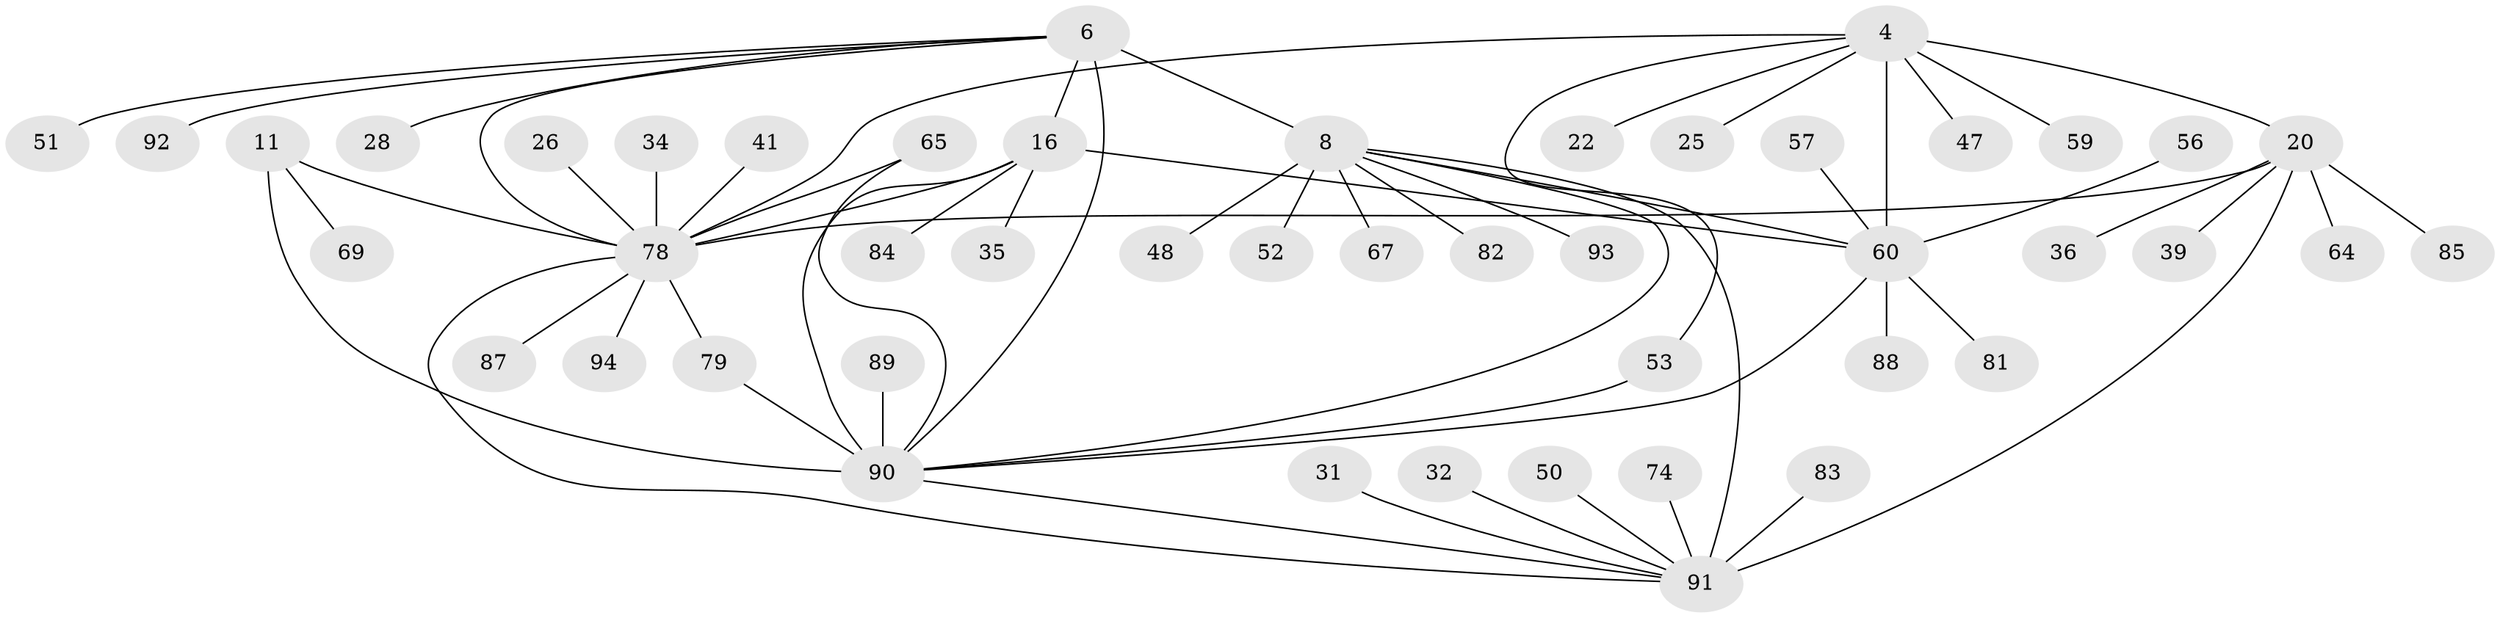 // original degree distribution, {7: 0.0425531914893617, 5: 0.031914893617021274, 8: 0.0425531914893617, 6: 0.06382978723404255, 9: 0.031914893617021274, 4: 0.031914893617021274, 1: 0.5212765957446809, 2: 0.18085106382978725, 3: 0.05319148936170213}
// Generated by graph-tools (version 1.1) at 2025/55/03/09/25 04:55:08]
// undirected, 47 vertices, 60 edges
graph export_dot {
graph [start="1"]
  node [color=gray90,style=filled];
  4 [super="+2"];
  6 [super="+5"];
  8 [super="+7"];
  11 [super="+10"];
  16 [super="+13"];
  20 [super="+18"];
  22;
  25;
  26;
  28;
  31;
  32;
  34;
  35;
  36;
  39;
  41;
  47;
  48;
  50;
  51;
  52;
  53;
  56;
  57;
  59;
  60 [super="+3"];
  64;
  65 [super="+23+44"];
  67;
  69;
  74;
  78 [super="+71+15"];
  79;
  81 [super="+49"];
  82;
  83 [super="+54"];
  84;
  85 [super="+72"];
  87;
  88;
  89 [super="+77"];
  90 [super="+86+76"];
  91 [super="+62+19+29"];
  92;
  93 [super="+66"];
  94;
  4 -- 22;
  4 -- 47;
  4 -- 59;
  4 -- 20;
  4 -- 25;
  4 -- 53;
  4 -- 78;
  4 -- 60 [weight=4];
  6 -- 8 [weight=4];
  6 -- 28;
  6 -- 51;
  6 -- 16;
  6 -- 92;
  6 -- 78;
  6 -- 90;
  8 -- 52;
  8 -- 67;
  8 -- 48;
  8 -- 82;
  8 -- 93;
  8 -- 90;
  8 -- 60;
  8 -- 91;
  11 -- 69;
  11 -- 78 [weight=2];
  11 -- 90 [weight=4];
  16 -- 35;
  16 -- 60 [weight=2];
  16 -- 84;
  16 -- 78 [weight=4];
  16 -- 90;
  20 -- 39;
  20 -- 64;
  20 -- 36;
  20 -- 85;
  20 -- 78;
  20 -- 91 [weight=4];
  26 -- 78;
  31 -- 91;
  32 -- 91;
  34 -- 78;
  41 -- 78;
  50 -- 91;
  53 -- 90;
  56 -- 60;
  57 -- 60;
  60 -- 81;
  60 -- 88;
  60 -- 90;
  65 -- 78;
  65 -- 90;
  74 -- 91;
  78 -- 79;
  78 -- 87;
  78 -- 91;
  78 -- 94;
  79 -- 90;
  83 -- 91;
  89 -- 90;
  90 -- 91;
}
